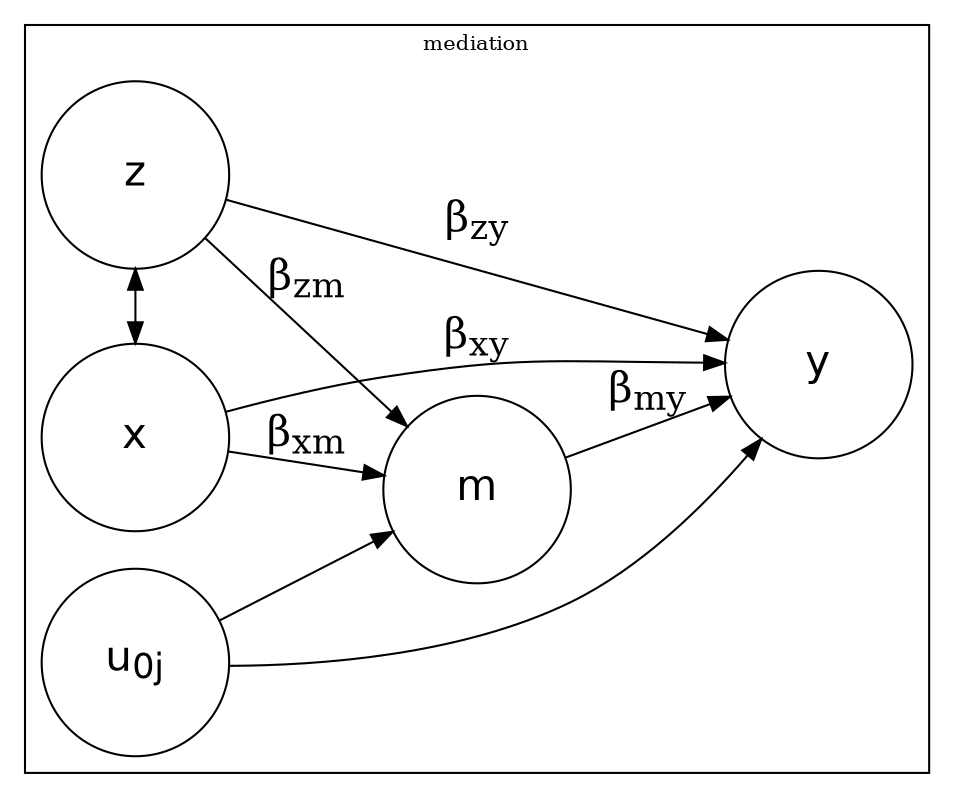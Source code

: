 digraph boxes_and_circles {
  
  # a 'graph' statement

  graph [overlap = true, 
        fontsize = 10,
        rankdir = LR]

  # several 'node' statements

  node [shape = box,
        fontname = Helvetica]

  node [shape = circle,
        fontsize = 20,
        fixedsize = true,
        width = 1.25] // sets as circles

  x1 [label = "x"]
  
  m1 [label = "m"]

  y1 [label = "y"]
  
  z1 [label = "z"]
  
  u0 [label = <u<SUB>0j</SUB>>]

  # several 'edge' statements
  
 	subgraph cluster_1 {
 	
 	label = "mediation";
 
  x1 -> m1 [label = <&beta;<SUB>xm</SUB>> fontsize="20"]
  m1 -> y1 [label = <&beta;<SUB>my</SUB>> fontsize="20"]
  x1 -> y1 [label = <&beta;<SUB>xy</SUB>> fontsize="20"]
  z1 -> y1 [label = <&beta;<SUB>zy</SUB>> fontsize="20"]
  z1 -> m1 [label = <&beta;<SUB>zm</SUB>> fontsize="20"]
  x1 -> z1 [dir = both]
  
  u0 -> y1

  u0 -> m1
  
  {rank = same; x1; z1; u0}
  
 	}  

}
